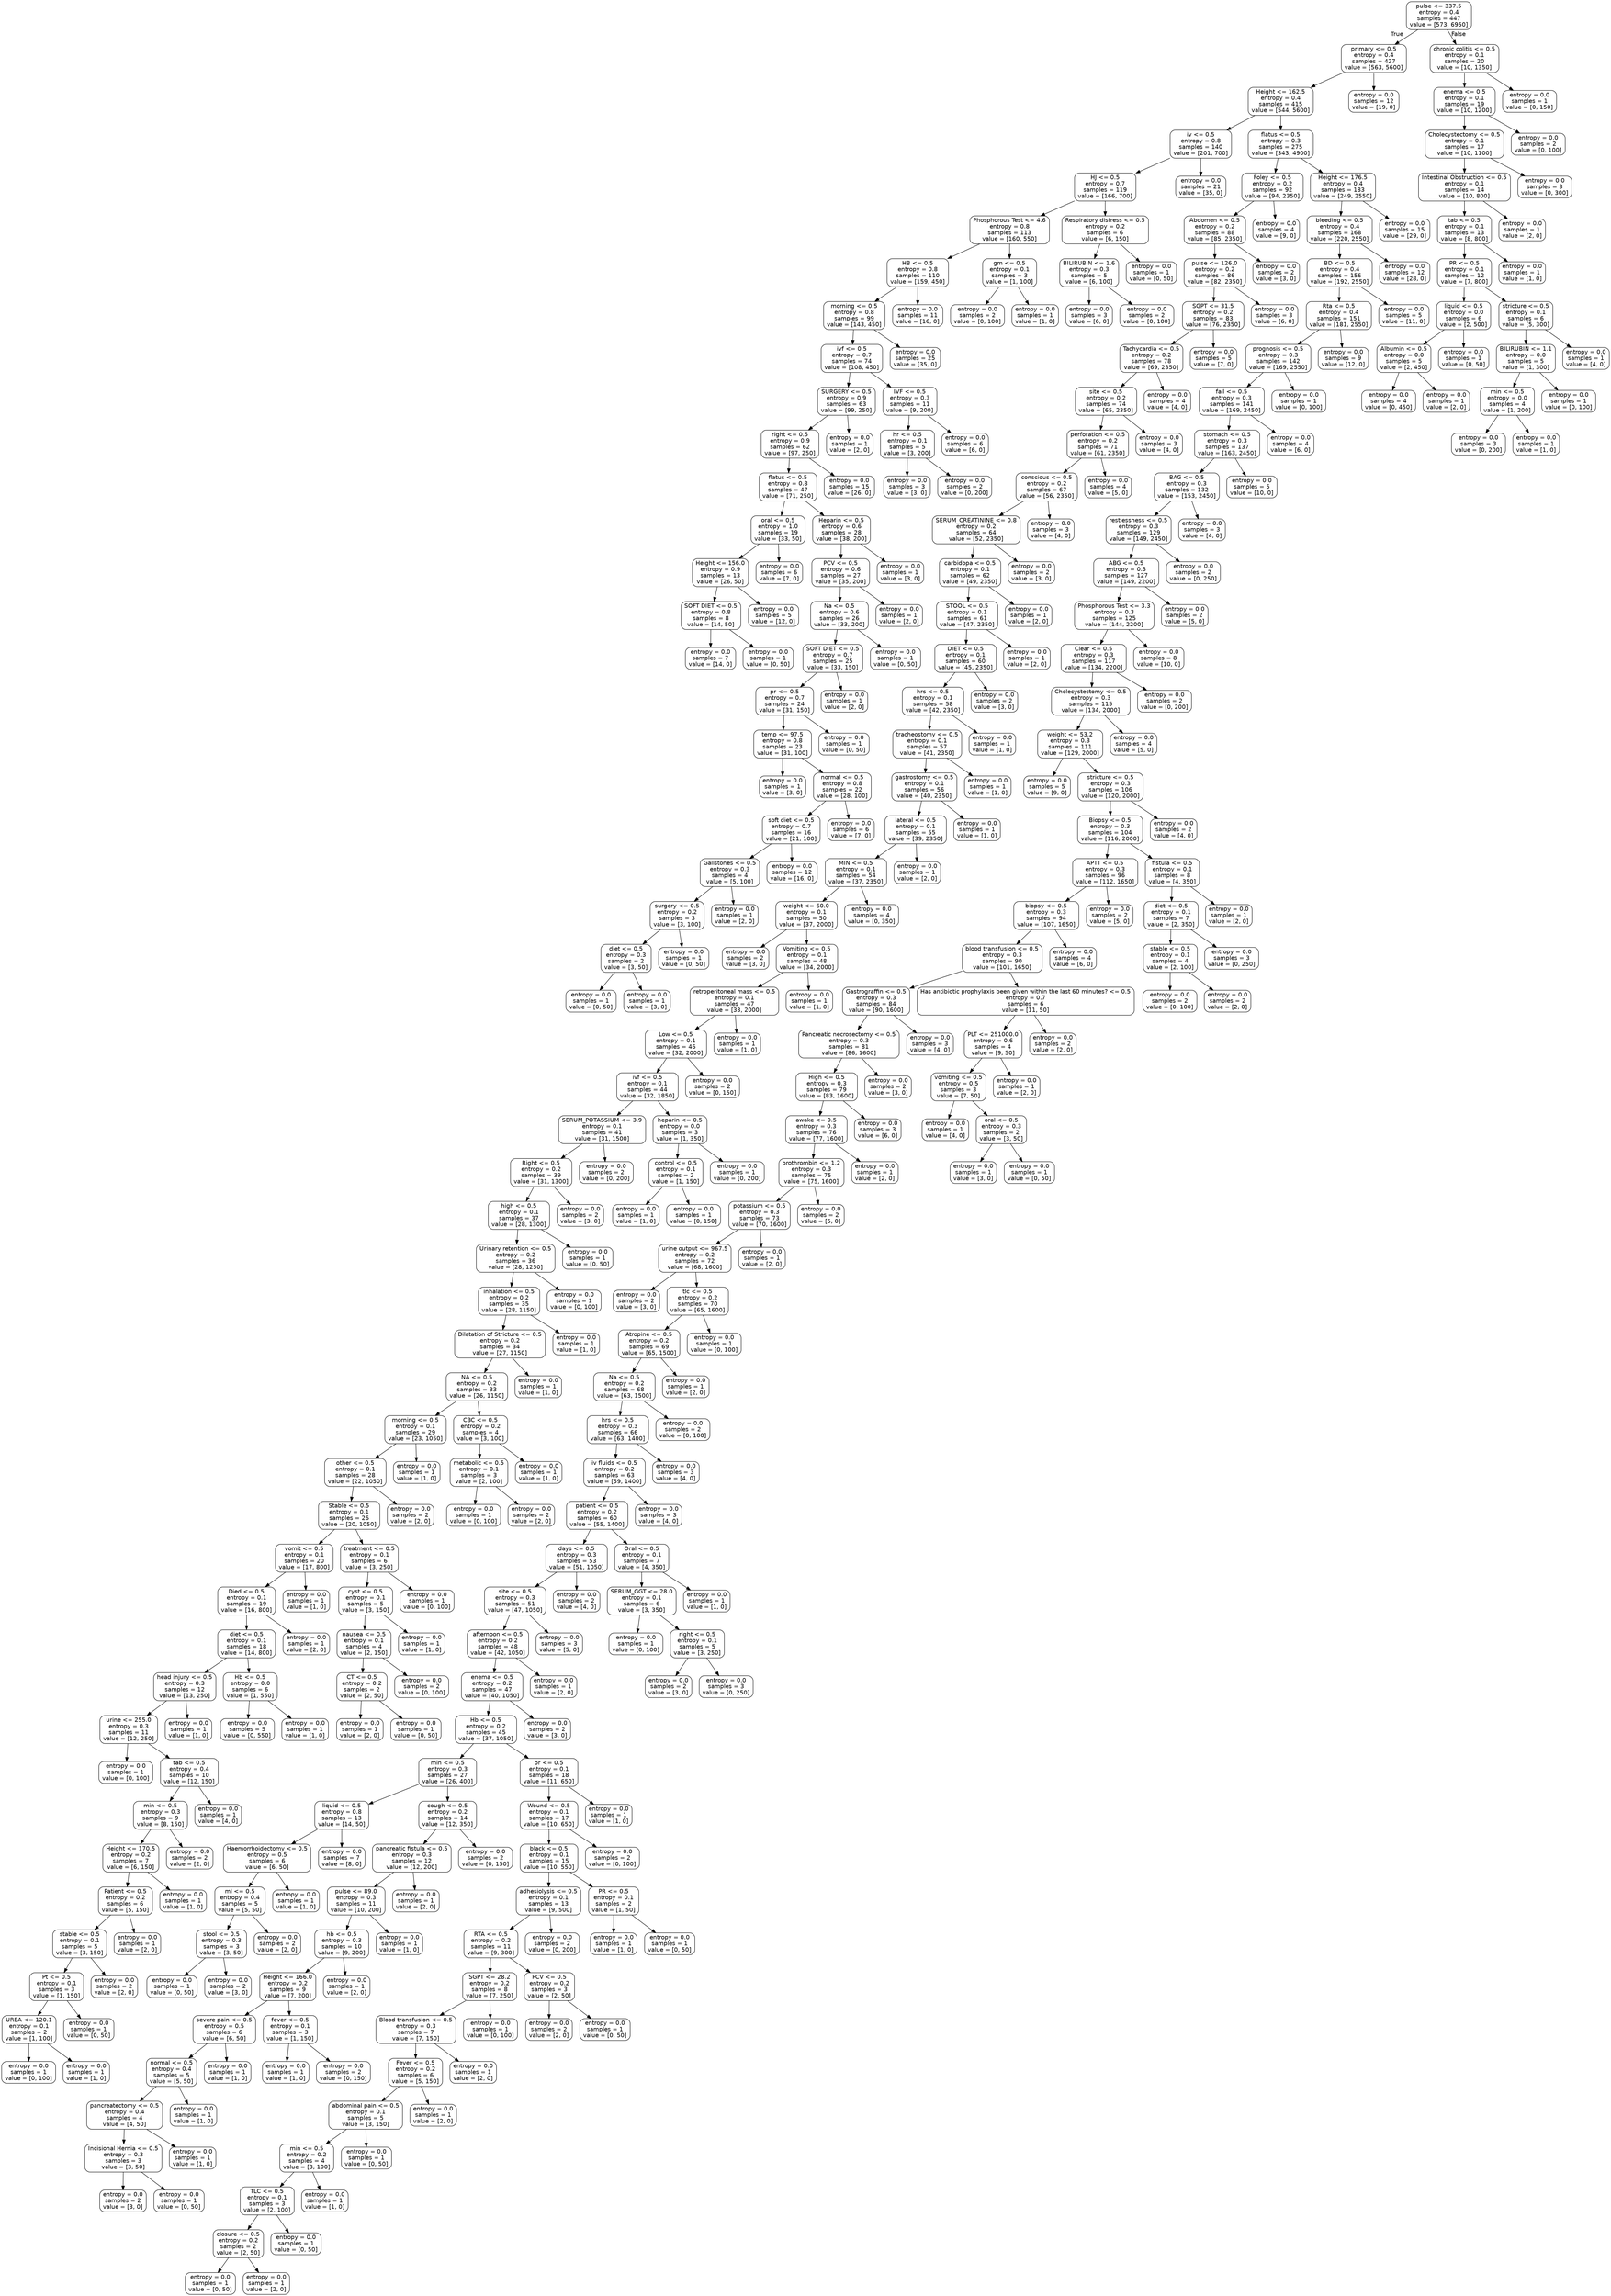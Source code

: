 digraph Tree {
node [shape=box, style="rounded", color="black", fontname=helvetica] ;
edge [fontname=helvetica] ;
0 [label="pulse <= 337.5\nentropy = 0.4\nsamples = 447\nvalue = [573, 6950]"] ;
1 [label="primary <= 0.5\nentropy = 0.4\nsamples = 427\nvalue = [563, 5600]"] ;
0 -> 1 [labeldistance=2.5, labelangle=45, headlabel="True"] ;
2 [label="Height <= 162.5\nentropy = 0.4\nsamples = 415\nvalue = [544, 5600]"] ;
1 -> 2 ;
3 [label="iv <= 0.5\nentropy = 0.8\nsamples = 140\nvalue = [201, 700]"] ;
2 -> 3 ;
4 [label="HJ <= 0.5\nentropy = 0.7\nsamples = 119\nvalue = [166, 700]"] ;
3 -> 4 ;
5 [label="Phosphorous Test <= 4.6\nentropy = 0.8\nsamples = 113\nvalue = [160, 550]"] ;
4 -> 5 ;
6 [label="HB <= 0.5\nentropy = 0.8\nsamples = 110\nvalue = [159, 450]"] ;
5 -> 6 ;
7 [label="morning <= 0.5\nentropy = 0.8\nsamples = 99\nvalue = [143, 450]"] ;
6 -> 7 ;
8 [label="ivf <= 0.5\nentropy = 0.7\nsamples = 74\nvalue = [108, 450]"] ;
7 -> 8 ;
9 [label="SURGERY <= 0.5\nentropy = 0.9\nsamples = 63\nvalue = [99, 250]"] ;
8 -> 9 ;
10 [label="right <= 0.5\nentropy = 0.9\nsamples = 62\nvalue = [97, 250]"] ;
9 -> 10 ;
11 [label="flatus <= 0.5\nentropy = 0.8\nsamples = 47\nvalue = [71, 250]"] ;
10 -> 11 ;
12 [label="oral <= 0.5\nentropy = 1.0\nsamples = 19\nvalue = [33, 50]"] ;
11 -> 12 ;
13 [label="Height <= 156.0\nentropy = 0.9\nsamples = 13\nvalue = [26, 50]"] ;
12 -> 13 ;
14 [label="SOFT DIET <= 0.5\nentropy = 0.8\nsamples = 8\nvalue = [14, 50]"] ;
13 -> 14 ;
15 [label="entropy = 0.0\nsamples = 7\nvalue = [14, 0]"] ;
14 -> 15 ;
16 [label="entropy = 0.0\nsamples = 1\nvalue = [0, 50]"] ;
14 -> 16 ;
17 [label="entropy = 0.0\nsamples = 5\nvalue = [12, 0]"] ;
13 -> 17 ;
18 [label="entropy = 0.0\nsamples = 6\nvalue = [7, 0]"] ;
12 -> 18 ;
19 [label="Heparin <= 0.5\nentropy = 0.6\nsamples = 28\nvalue = [38, 200]"] ;
11 -> 19 ;
20 [label="PCV <= 0.5\nentropy = 0.6\nsamples = 27\nvalue = [35, 200]"] ;
19 -> 20 ;
21 [label="Na <= 0.5\nentropy = 0.6\nsamples = 26\nvalue = [33, 200]"] ;
20 -> 21 ;
22 [label="SOFT DIET <= 0.5\nentropy = 0.7\nsamples = 25\nvalue = [33, 150]"] ;
21 -> 22 ;
23 [label="pr <= 0.5\nentropy = 0.7\nsamples = 24\nvalue = [31, 150]"] ;
22 -> 23 ;
24 [label="temp <= 97.5\nentropy = 0.8\nsamples = 23\nvalue = [31, 100]"] ;
23 -> 24 ;
25 [label="entropy = 0.0\nsamples = 1\nvalue = [3, 0]"] ;
24 -> 25 ;
26 [label="normal <= 0.5\nentropy = 0.8\nsamples = 22\nvalue = [28, 100]"] ;
24 -> 26 ;
27 [label="soft diet <= 0.5\nentropy = 0.7\nsamples = 16\nvalue = [21, 100]"] ;
26 -> 27 ;
28 [label="Gallstones <= 0.5\nentropy = 0.3\nsamples = 4\nvalue = [5, 100]"] ;
27 -> 28 ;
29 [label="surgery <= 0.5\nentropy = 0.2\nsamples = 3\nvalue = [3, 100]"] ;
28 -> 29 ;
30 [label="diet <= 0.5\nentropy = 0.3\nsamples = 2\nvalue = [3, 50]"] ;
29 -> 30 ;
31 [label="entropy = 0.0\nsamples = 1\nvalue = [0, 50]"] ;
30 -> 31 ;
32 [label="entropy = 0.0\nsamples = 1\nvalue = [3, 0]"] ;
30 -> 32 ;
33 [label="entropy = 0.0\nsamples = 1\nvalue = [0, 50]"] ;
29 -> 33 ;
34 [label="entropy = 0.0\nsamples = 1\nvalue = [2, 0]"] ;
28 -> 34 ;
35 [label="entropy = 0.0\nsamples = 12\nvalue = [16, 0]"] ;
27 -> 35 ;
36 [label="entropy = 0.0\nsamples = 6\nvalue = [7, 0]"] ;
26 -> 36 ;
37 [label="entropy = 0.0\nsamples = 1\nvalue = [0, 50]"] ;
23 -> 37 ;
38 [label="entropy = 0.0\nsamples = 1\nvalue = [2, 0]"] ;
22 -> 38 ;
39 [label="entropy = 0.0\nsamples = 1\nvalue = [0, 50]"] ;
21 -> 39 ;
40 [label="entropy = 0.0\nsamples = 1\nvalue = [2, 0]"] ;
20 -> 40 ;
41 [label="entropy = 0.0\nsamples = 1\nvalue = [3, 0]"] ;
19 -> 41 ;
42 [label="entropy = 0.0\nsamples = 15\nvalue = [26, 0]"] ;
10 -> 42 ;
43 [label="entropy = 0.0\nsamples = 1\nvalue = [2, 0]"] ;
9 -> 43 ;
44 [label="IVF <= 0.5\nentropy = 0.3\nsamples = 11\nvalue = [9, 200]"] ;
8 -> 44 ;
45 [label="hr <= 0.5\nentropy = 0.1\nsamples = 5\nvalue = [3, 200]"] ;
44 -> 45 ;
46 [label="entropy = 0.0\nsamples = 3\nvalue = [3, 0]"] ;
45 -> 46 ;
47 [label="entropy = 0.0\nsamples = 2\nvalue = [0, 200]"] ;
45 -> 47 ;
48 [label="entropy = 0.0\nsamples = 6\nvalue = [6, 0]"] ;
44 -> 48 ;
49 [label="entropy = 0.0\nsamples = 25\nvalue = [35, 0]"] ;
7 -> 49 ;
50 [label="entropy = 0.0\nsamples = 11\nvalue = [16, 0]"] ;
6 -> 50 ;
51 [label="gm <= 0.5\nentropy = 0.1\nsamples = 3\nvalue = [1, 100]"] ;
5 -> 51 ;
52 [label="entropy = 0.0\nsamples = 2\nvalue = [0, 100]"] ;
51 -> 52 ;
53 [label="entropy = 0.0\nsamples = 1\nvalue = [1, 0]"] ;
51 -> 53 ;
54 [label="Respiratory distress <= 0.5\nentropy = 0.2\nsamples = 6\nvalue = [6, 150]"] ;
4 -> 54 ;
55 [label="BILIRUBIN <= 1.6\nentropy = 0.3\nsamples = 5\nvalue = [6, 100]"] ;
54 -> 55 ;
56 [label="entropy = 0.0\nsamples = 3\nvalue = [6, 0]"] ;
55 -> 56 ;
57 [label="entropy = 0.0\nsamples = 2\nvalue = [0, 100]"] ;
55 -> 57 ;
58 [label="entropy = 0.0\nsamples = 1\nvalue = [0, 50]"] ;
54 -> 58 ;
59 [label="entropy = 0.0\nsamples = 21\nvalue = [35, 0]"] ;
3 -> 59 ;
60 [label="flatus <= 0.5\nentropy = 0.3\nsamples = 275\nvalue = [343, 4900]"] ;
2 -> 60 ;
61 [label="Foley <= 0.5\nentropy = 0.2\nsamples = 92\nvalue = [94, 2350]"] ;
60 -> 61 ;
62 [label="Abdomen <= 0.5\nentropy = 0.2\nsamples = 88\nvalue = [85, 2350]"] ;
61 -> 62 ;
63 [label="pulse <= 126.0\nentropy = 0.2\nsamples = 86\nvalue = [82, 2350]"] ;
62 -> 63 ;
64 [label="SGPT <= 31.5\nentropy = 0.2\nsamples = 83\nvalue = [76, 2350]"] ;
63 -> 64 ;
65 [label="Tachycardia <= 0.5\nentropy = 0.2\nsamples = 78\nvalue = [69, 2350]"] ;
64 -> 65 ;
66 [label="site <= 0.5\nentropy = 0.2\nsamples = 74\nvalue = [65, 2350]"] ;
65 -> 66 ;
67 [label="perforation <= 0.5\nentropy = 0.2\nsamples = 71\nvalue = [61, 2350]"] ;
66 -> 67 ;
68 [label="conscious <= 0.5\nentropy = 0.2\nsamples = 67\nvalue = [56, 2350]"] ;
67 -> 68 ;
69 [label="SERUM_CREATININE <= 0.8\nentropy = 0.2\nsamples = 64\nvalue = [52, 2350]"] ;
68 -> 69 ;
70 [label="carbidopa <= 0.5\nentropy = 0.1\nsamples = 62\nvalue = [49, 2350]"] ;
69 -> 70 ;
71 [label="STOOL <= 0.5\nentropy = 0.1\nsamples = 61\nvalue = [47, 2350]"] ;
70 -> 71 ;
72 [label="DIET <= 0.5\nentropy = 0.1\nsamples = 60\nvalue = [45, 2350]"] ;
71 -> 72 ;
73 [label="hrs <= 0.5\nentropy = 0.1\nsamples = 58\nvalue = [42, 2350]"] ;
72 -> 73 ;
74 [label="tracheostomy <= 0.5\nentropy = 0.1\nsamples = 57\nvalue = [41, 2350]"] ;
73 -> 74 ;
75 [label="gastrostomy <= 0.5\nentropy = 0.1\nsamples = 56\nvalue = [40, 2350]"] ;
74 -> 75 ;
76 [label="lateral <= 0.5\nentropy = 0.1\nsamples = 55\nvalue = [39, 2350]"] ;
75 -> 76 ;
77 [label="MIN <= 0.5\nentropy = 0.1\nsamples = 54\nvalue = [37, 2350]"] ;
76 -> 77 ;
78 [label="weight <= 60.0\nentropy = 0.1\nsamples = 50\nvalue = [37, 2000]"] ;
77 -> 78 ;
79 [label="entropy = 0.0\nsamples = 2\nvalue = [3, 0]"] ;
78 -> 79 ;
80 [label="Vomiting <= 0.5\nentropy = 0.1\nsamples = 48\nvalue = [34, 2000]"] ;
78 -> 80 ;
81 [label="retroperitoneal mass <= 0.5\nentropy = 0.1\nsamples = 47\nvalue = [33, 2000]"] ;
80 -> 81 ;
82 [label="Low <= 0.5\nentropy = 0.1\nsamples = 46\nvalue = [32, 2000]"] ;
81 -> 82 ;
83 [label="ivf <= 0.5\nentropy = 0.1\nsamples = 44\nvalue = [32, 1850]"] ;
82 -> 83 ;
84 [label="SERUM_POTASSIUM <= 3.9\nentropy = 0.1\nsamples = 41\nvalue = [31, 1500]"] ;
83 -> 84 ;
85 [label="Right <= 0.5\nentropy = 0.2\nsamples = 39\nvalue = [31, 1300]"] ;
84 -> 85 ;
86 [label="high <= 0.5\nentropy = 0.1\nsamples = 37\nvalue = [28, 1300]"] ;
85 -> 86 ;
87 [label="Urinary retention <= 0.5\nentropy = 0.2\nsamples = 36\nvalue = [28, 1250]"] ;
86 -> 87 ;
88 [label="inhalation <= 0.5\nentropy = 0.2\nsamples = 35\nvalue = [28, 1150]"] ;
87 -> 88 ;
89 [label="Dilatation of Stricture <= 0.5\nentropy = 0.2\nsamples = 34\nvalue = [27, 1150]"] ;
88 -> 89 ;
90 [label="NA <= 0.5\nentropy = 0.2\nsamples = 33\nvalue = [26, 1150]"] ;
89 -> 90 ;
91 [label="morning <= 0.5\nentropy = 0.1\nsamples = 29\nvalue = [23, 1050]"] ;
90 -> 91 ;
92 [label="other <= 0.5\nentropy = 0.1\nsamples = 28\nvalue = [22, 1050]"] ;
91 -> 92 ;
93 [label="Stable <= 0.5\nentropy = 0.1\nsamples = 26\nvalue = [20, 1050]"] ;
92 -> 93 ;
94 [label="vomit <= 0.5\nentropy = 0.1\nsamples = 20\nvalue = [17, 800]"] ;
93 -> 94 ;
95 [label="Died <= 0.5\nentropy = 0.1\nsamples = 19\nvalue = [16, 800]"] ;
94 -> 95 ;
96 [label="diet <= 0.5\nentropy = 0.1\nsamples = 18\nvalue = [14, 800]"] ;
95 -> 96 ;
97 [label="head injury <= 0.5\nentropy = 0.3\nsamples = 12\nvalue = [13, 250]"] ;
96 -> 97 ;
98 [label="urine <= 255.0\nentropy = 0.3\nsamples = 11\nvalue = [12, 250]"] ;
97 -> 98 ;
99 [label="entropy = 0.0\nsamples = 1\nvalue = [0, 100]"] ;
98 -> 99 ;
100 [label="tab <= 0.5\nentropy = 0.4\nsamples = 10\nvalue = [12, 150]"] ;
98 -> 100 ;
101 [label="min <= 0.5\nentropy = 0.3\nsamples = 9\nvalue = [8, 150]"] ;
100 -> 101 ;
102 [label="Height <= 170.5\nentropy = 0.2\nsamples = 7\nvalue = [6, 150]"] ;
101 -> 102 ;
103 [label="Patient <= 0.5\nentropy = 0.2\nsamples = 6\nvalue = [5, 150]"] ;
102 -> 103 ;
104 [label="stable <= 0.5\nentropy = 0.1\nsamples = 5\nvalue = [3, 150]"] ;
103 -> 104 ;
105 [label="Pt <= 0.5\nentropy = 0.1\nsamples = 3\nvalue = [1, 150]"] ;
104 -> 105 ;
106 [label="UREA <= 120.1\nentropy = 0.1\nsamples = 2\nvalue = [1, 100]"] ;
105 -> 106 ;
107 [label="entropy = 0.0\nsamples = 1\nvalue = [0, 100]"] ;
106 -> 107 ;
108 [label="entropy = 0.0\nsamples = 1\nvalue = [1, 0]"] ;
106 -> 108 ;
109 [label="entropy = 0.0\nsamples = 1\nvalue = [0, 50]"] ;
105 -> 109 ;
110 [label="entropy = 0.0\nsamples = 2\nvalue = [2, 0]"] ;
104 -> 110 ;
111 [label="entropy = 0.0\nsamples = 1\nvalue = [2, 0]"] ;
103 -> 111 ;
112 [label="entropy = 0.0\nsamples = 1\nvalue = [1, 0]"] ;
102 -> 112 ;
113 [label="entropy = 0.0\nsamples = 2\nvalue = [2, 0]"] ;
101 -> 113 ;
114 [label="entropy = 0.0\nsamples = 1\nvalue = [4, 0]"] ;
100 -> 114 ;
115 [label="entropy = 0.0\nsamples = 1\nvalue = [1, 0]"] ;
97 -> 115 ;
116 [label="Hb <= 0.5\nentropy = 0.0\nsamples = 6\nvalue = [1, 550]"] ;
96 -> 116 ;
117 [label="entropy = 0.0\nsamples = 5\nvalue = [0, 550]"] ;
116 -> 117 ;
118 [label="entropy = 0.0\nsamples = 1\nvalue = [1, 0]"] ;
116 -> 118 ;
119 [label="entropy = 0.0\nsamples = 1\nvalue = [2, 0]"] ;
95 -> 119 ;
120 [label="entropy = 0.0\nsamples = 1\nvalue = [1, 0]"] ;
94 -> 120 ;
121 [label="treatment <= 0.5\nentropy = 0.1\nsamples = 6\nvalue = [3, 250]"] ;
93 -> 121 ;
122 [label="cyst <= 0.5\nentropy = 0.1\nsamples = 5\nvalue = [3, 150]"] ;
121 -> 122 ;
123 [label="nausea <= 0.5\nentropy = 0.1\nsamples = 4\nvalue = [2, 150]"] ;
122 -> 123 ;
124 [label="CT <= 0.5\nentropy = 0.2\nsamples = 2\nvalue = [2, 50]"] ;
123 -> 124 ;
125 [label="entropy = 0.0\nsamples = 1\nvalue = [2, 0]"] ;
124 -> 125 ;
126 [label="entropy = 0.0\nsamples = 1\nvalue = [0, 50]"] ;
124 -> 126 ;
127 [label="entropy = 0.0\nsamples = 2\nvalue = [0, 100]"] ;
123 -> 127 ;
128 [label="entropy = 0.0\nsamples = 1\nvalue = [1, 0]"] ;
122 -> 128 ;
129 [label="entropy = 0.0\nsamples = 1\nvalue = [0, 100]"] ;
121 -> 129 ;
130 [label="entropy = 0.0\nsamples = 2\nvalue = [2, 0]"] ;
92 -> 130 ;
131 [label="entropy = 0.0\nsamples = 1\nvalue = [1, 0]"] ;
91 -> 131 ;
132 [label="CBC <= 0.5\nentropy = 0.2\nsamples = 4\nvalue = [3, 100]"] ;
90 -> 132 ;
133 [label="metabolic <= 0.5\nentropy = 0.1\nsamples = 3\nvalue = [2, 100]"] ;
132 -> 133 ;
134 [label="entropy = 0.0\nsamples = 1\nvalue = [0, 100]"] ;
133 -> 134 ;
135 [label="entropy = 0.0\nsamples = 2\nvalue = [2, 0]"] ;
133 -> 135 ;
136 [label="entropy = 0.0\nsamples = 1\nvalue = [1, 0]"] ;
132 -> 136 ;
137 [label="entropy = 0.0\nsamples = 1\nvalue = [1, 0]"] ;
89 -> 137 ;
138 [label="entropy = 0.0\nsamples = 1\nvalue = [1, 0]"] ;
88 -> 138 ;
139 [label="entropy = 0.0\nsamples = 1\nvalue = [0, 100]"] ;
87 -> 139 ;
140 [label="entropy = 0.0\nsamples = 1\nvalue = [0, 50]"] ;
86 -> 140 ;
141 [label="entropy = 0.0\nsamples = 2\nvalue = [3, 0]"] ;
85 -> 141 ;
142 [label="entropy = 0.0\nsamples = 2\nvalue = [0, 200]"] ;
84 -> 142 ;
143 [label="heparin <= 0.5\nentropy = 0.0\nsamples = 3\nvalue = [1, 350]"] ;
83 -> 143 ;
144 [label="control <= 0.5\nentropy = 0.1\nsamples = 2\nvalue = [1, 150]"] ;
143 -> 144 ;
145 [label="entropy = 0.0\nsamples = 1\nvalue = [1, 0]"] ;
144 -> 145 ;
146 [label="entropy = 0.0\nsamples = 1\nvalue = [0, 150]"] ;
144 -> 146 ;
147 [label="entropy = 0.0\nsamples = 1\nvalue = [0, 200]"] ;
143 -> 147 ;
148 [label="entropy = 0.0\nsamples = 2\nvalue = [0, 150]"] ;
82 -> 148 ;
149 [label="entropy = 0.0\nsamples = 1\nvalue = [1, 0]"] ;
81 -> 149 ;
150 [label="entropy = 0.0\nsamples = 1\nvalue = [1, 0]"] ;
80 -> 150 ;
151 [label="entropy = 0.0\nsamples = 4\nvalue = [0, 350]"] ;
77 -> 151 ;
152 [label="entropy = 0.0\nsamples = 1\nvalue = [2, 0]"] ;
76 -> 152 ;
153 [label="entropy = 0.0\nsamples = 1\nvalue = [1, 0]"] ;
75 -> 153 ;
154 [label="entropy = 0.0\nsamples = 1\nvalue = [1, 0]"] ;
74 -> 154 ;
155 [label="entropy = 0.0\nsamples = 1\nvalue = [1, 0]"] ;
73 -> 155 ;
156 [label="entropy = 0.0\nsamples = 2\nvalue = [3, 0]"] ;
72 -> 156 ;
157 [label="entropy = 0.0\nsamples = 1\nvalue = [2, 0]"] ;
71 -> 157 ;
158 [label="entropy = 0.0\nsamples = 1\nvalue = [2, 0]"] ;
70 -> 158 ;
159 [label="entropy = 0.0\nsamples = 2\nvalue = [3, 0]"] ;
69 -> 159 ;
160 [label="entropy = 0.0\nsamples = 3\nvalue = [4, 0]"] ;
68 -> 160 ;
161 [label="entropy = 0.0\nsamples = 4\nvalue = [5, 0]"] ;
67 -> 161 ;
162 [label="entropy = 0.0\nsamples = 3\nvalue = [4, 0]"] ;
66 -> 162 ;
163 [label="entropy = 0.0\nsamples = 4\nvalue = [4, 0]"] ;
65 -> 163 ;
164 [label="entropy = 0.0\nsamples = 5\nvalue = [7, 0]"] ;
64 -> 164 ;
165 [label="entropy = 0.0\nsamples = 3\nvalue = [6, 0]"] ;
63 -> 165 ;
166 [label="entropy = 0.0\nsamples = 2\nvalue = [3, 0]"] ;
62 -> 166 ;
167 [label="entropy = 0.0\nsamples = 4\nvalue = [9, 0]"] ;
61 -> 167 ;
168 [label="Height <= 176.5\nentropy = 0.4\nsamples = 183\nvalue = [249, 2550]"] ;
60 -> 168 ;
169 [label="bleeding <= 0.5\nentropy = 0.4\nsamples = 168\nvalue = [220, 2550]"] ;
168 -> 169 ;
170 [label="BD <= 0.5\nentropy = 0.4\nsamples = 156\nvalue = [192, 2550]"] ;
169 -> 170 ;
171 [label="Rta <= 0.5\nentropy = 0.4\nsamples = 151\nvalue = [181, 2550]"] ;
170 -> 171 ;
172 [label="prognosis <= 0.5\nentropy = 0.3\nsamples = 142\nvalue = [169, 2550]"] ;
171 -> 172 ;
173 [label="fall <= 0.5\nentropy = 0.3\nsamples = 141\nvalue = [169, 2450]"] ;
172 -> 173 ;
174 [label="stomach <= 0.5\nentropy = 0.3\nsamples = 137\nvalue = [163, 2450]"] ;
173 -> 174 ;
175 [label="BAG <= 0.5\nentropy = 0.3\nsamples = 132\nvalue = [153, 2450]"] ;
174 -> 175 ;
176 [label="restlessness <= 0.5\nentropy = 0.3\nsamples = 129\nvalue = [149, 2450]"] ;
175 -> 176 ;
177 [label="ABG <= 0.5\nentropy = 0.3\nsamples = 127\nvalue = [149, 2200]"] ;
176 -> 177 ;
178 [label="Phosphorous Test <= 3.3\nentropy = 0.3\nsamples = 125\nvalue = [144, 2200]"] ;
177 -> 178 ;
179 [label="Clear <= 0.5\nentropy = 0.3\nsamples = 117\nvalue = [134, 2200]"] ;
178 -> 179 ;
180 [label="Cholecystectomy <= 0.5\nentropy = 0.3\nsamples = 115\nvalue = [134, 2000]"] ;
179 -> 180 ;
181 [label="weight <= 53.2\nentropy = 0.3\nsamples = 111\nvalue = [129, 2000]"] ;
180 -> 181 ;
182 [label="entropy = 0.0\nsamples = 5\nvalue = [9, 0]"] ;
181 -> 182 ;
183 [label="stricture <= 0.5\nentropy = 0.3\nsamples = 106\nvalue = [120, 2000]"] ;
181 -> 183 ;
184 [label="Biopsy <= 0.5\nentropy = 0.3\nsamples = 104\nvalue = [116, 2000]"] ;
183 -> 184 ;
185 [label="APTT <= 0.5\nentropy = 0.3\nsamples = 96\nvalue = [112, 1650]"] ;
184 -> 185 ;
186 [label="biopsy <= 0.5\nentropy = 0.3\nsamples = 94\nvalue = [107, 1650]"] ;
185 -> 186 ;
187 [label="blood transfusion <= 0.5\nentropy = 0.3\nsamples = 90\nvalue = [101, 1650]"] ;
186 -> 187 ;
188 [label="Gastrograffin <= 0.5\nentropy = 0.3\nsamples = 84\nvalue = [90, 1600]"] ;
187 -> 188 ;
189 [label="Pancreatic necrosectomy <= 0.5\nentropy = 0.3\nsamples = 81\nvalue = [86, 1600]"] ;
188 -> 189 ;
190 [label="High <= 0.5\nentropy = 0.3\nsamples = 79\nvalue = [83, 1600]"] ;
189 -> 190 ;
191 [label="awake <= 0.5\nentropy = 0.3\nsamples = 76\nvalue = [77, 1600]"] ;
190 -> 191 ;
192 [label="prothrombin <= 1.2\nentropy = 0.3\nsamples = 75\nvalue = [75, 1600]"] ;
191 -> 192 ;
193 [label="potassium <= 0.5\nentropy = 0.3\nsamples = 73\nvalue = [70, 1600]"] ;
192 -> 193 ;
194 [label="urine output <= 967.5\nentropy = 0.2\nsamples = 72\nvalue = [68, 1600]"] ;
193 -> 194 ;
195 [label="entropy = 0.0\nsamples = 2\nvalue = [3, 0]"] ;
194 -> 195 ;
196 [label="tlc <= 0.5\nentropy = 0.2\nsamples = 70\nvalue = [65, 1600]"] ;
194 -> 196 ;
197 [label="Atropine <= 0.5\nentropy = 0.2\nsamples = 69\nvalue = [65, 1500]"] ;
196 -> 197 ;
198 [label="Na <= 0.5\nentropy = 0.2\nsamples = 68\nvalue = [63, 1500]"] ;
197 -> 198 ;
199 [label="hrs <= 0.5\nentropy = 0.3\nsamples = 66\nvalue = [63, 1400]"] ;
198 -> 199 ;
200 [label="iv fluids <= 0.5\nentropy = 0.2\nsamples = 63\nvalue = [59, 1400]"] ;
199 -> 200 ;
201 [label="patient <= 0.5\nentropy = 0.2\nsamples = 60\nvalue = [55, 1400]"] ;
200 -> 201 ;
202 [label="days <= 0.5\nentropy = 0.3\nsamples = 53\nvalue = [51, 1050]"] ;
201 -> 202 ;
203 [label="site <= 0.5\nentropy = 0.3\nsamples = 51\nvalue = [47, 1050]"] ;
202 -> 203 ;
204 [label="afternoon <= 0.5\nentropy = 0.2\nsamples = 48\nvalue = [42, 1050]"] ;
203 -> 204 ;
205 [label="enema <= 0.5\nentropy = 0.2\nsamples = 47\nvalue = [40, 1050]"] ;
204 -> 205 ;
206 [label="Hb <= 0.5\nentropy = 0.2\nsamples = 45\nvalue = [37, 1050]"] ;
205 -> 206 ;
207 [label="min <= 0.5\nentropy = 0.3\nsamples = 27\nvalue = [26, 400]"] ;
206 -> 207 ;
208 [label="liquid <= 0.5\nentropy = 0.8\nsamples = 13\nvalue = [14, 50]"] ;
207 -> 208 ;
209 [label="Haemorrhoidectomy <= 0.5\nentropy = 0.5\nsamples = 6\nvalue = [6, 50]"] ;
208 -> 209 ;
210 [label="ml <= 0.5\nentropy = 0.4\nsamples = 5\nvalue = [5, 50]"] ;
209 -> 210 ;
211 [label="stool <= 0.5\nentropy = 0.3\nsamples = 3\nvalue = [3, 50]"] ;
210 -> 211 ;
212 [label="entropy = 0.0\nsamples = 1\nvalue = [0, 50]"] ;
211 -> 212 ;
213 [label="entropy = 0.0\nsamples = 2\nvalue = [3, 0]"] ;
211 -> 213 ;
214 [label="entropy = 0.0\nsamples = 2\nvalue = [2, 0]"] ;
210 -> 214 ;
215 [label="entropy = 0.0\nsamples = 1\nvalue = [1, 0]"] ;
209 -> 215 ;
216 [label="entropy = 0.0\nsamples = 7\nvalue = [8, 0]"] ;
208 -> 216 ;
217 [label="cough <= 0.5\nentropy = 0.2\nsamples = 14\nvalue = [12, 350]"] ;
207 -> 217 ;
218 [label="pancreatic fistula <= 0.5\nentropy = 0.3\nsamples = 12\nvalue = [12, 200]"] ;
217 -> 218 ;
219 [label="pulse <= 89.0\nentropy = 0.3\nsamples = 11\nvalue = [10, 200]"] ;
218 -> 219 ;
220 [label="hb <= 0.5\nentropy = 0.3\nsamples = 10\nvalue = [9, 200]"] ;
219 -> 220 ;
221 [label="Height <= 166.0\nentropy = 0.2\nsamples = 9\nvalue = [7, 200]"] ;
220 -> 221 ;
222 [label="severe pain <= 0.5\nentropy = 0.5\nsamples = 6\nvalue = [6, 50]"] ;
221 -> 222 ;
223 [label="normal <= 0.5\nentropy = 0.4\nsamples = 5\nvalue = [5, 50]"] ;
222 -> 223 ;
224 [label="pancreatectomy <= 0.5\nentropy = 0.4\nsamples = 4\nvalue = [4, 50]"] ;
223 -> 224 ;
225 [label="Incisional Hernia <= 0.5\nentropy = 0.3\nsamples = 3\nvalue = [3, 50]"] ;
224 -> 225 ;
226 [label="entropy = 0.0\nsamples = 2\nvalue = [3, 0]"] ;
225 -> 226 ;
227 [label="entropy = 0.0\nsamples = 1\nvalue = [0, 50]"] ;
225 -> 227 ;
228 [label="entropy = 0.0\nsamples = 1\nvalue = [1, 0]"] ;
224 -> 228 ;
229 [label="entropy = 0.0\nsamples = 1\nvalue = [1, 0]"] ;
223 -> 229 ;
230 [label="entropy = 0.0\nsamples = 1\nvalue = [1, 0]"] ;
222 -> 230 ;
231 [label="fever <= 0.5\nentropy = 0.1\nsamples = 3\nvalue = [1, 150]"] ;
221 -> 231 ;
232 [label="entropy = 0.0\nsamples = 1\nvalue = [1, 0]"] ;
231 -> 232 ;
233 [label="entropy = 0.0\nsamples = 2\nvalue = [0, 150]"] ;
231 -> 233 ;
234 [label="entropy = 0.0\nsamples = 1\nvalue = [2, 0]"] ;
220 -> 234 ;
235 [label="entropy = 0.0\nsamples = 1\nvalue = [1, 0]"] ;
219 -> 235 ;
236 [label="entropy = 0.0\nsamples = 1\nvalue = [2, 0]"] ;
218 -> 236 ;
237 [label="entropy = 0.0\nsamples = 2\nvalue = [0, 150]"] ;
217 -> 237 ;
238 [label="pr <= 0.5\nentropy = 0.1\nsamples = 18\nvalue = [11, 650]"] ;
206 -> 238 ;
239 [label="Wound <= 0.5\nentropy = 0.1\nsamples = 17\nvalue = [10, 650]"] ;
238 -> 239 ;
240 [label="black <= 0.5\nentropy = 0.1\nsamples = 15\nvalue = [10, 550]"] ;
239 -> 240 ;
241 [label="adhesiolysis <= 0.5\nentropy = 0.1\nsamples = 13\nvalue = [9, 500]"] ;
240 -> 241 ;
242 [label="RTA <= 0.5\nentropy = 0.2\nsamples = 11\nvalue = [9, 300]"] ;
241 -> 242 ;
243 [label="SGPT <= 28.2\nentropy = 0.2\nsamples = 8\nvalue = [7, 250]"] ;
242 -> 243 ;
244 [label="Blood transfusion <= 0.5\nentropy = 0.3\nsamples = 7\nvalue = [7, 150]"] ;
243 -> 244 ;
245 [label="Fever <= 0.5\nentropy = 0.2\nsamples = 6\nvalue = [5, 150]"] ;
244 -> 245 ;
246 [label="abdominal pain <= 0.5\nentropy = 0.1\nsamples = 5\nvalue = [3, 150]"] ;
245 -> 246 ;
247 [label="min <= 0.5\nentropy = 0.2\nsamples = 4\nvalue = [3, 100]"] ;
246 -> 247 ;
248 [label="TLC <= 0.5\nentropy = 0.1\nsamples = 3\nvalue = [2, 100]"] ;
247 -> 248 ;
249 [label="closure <= 0.5\nentropy = 0.2\nsamples = 2\nvalue = [2, 50]"] ;
248 -> 249 ;
250 [label="entropy = 0.0\nsamples = 1\nvalue = [0, 50]"] ;
249 -> 250 ;
251 [label="entropy = 0.0\nsamples = 1\nvalue = [2, 0]"] ;
249 -> 251 ;
252 [label="entropy = 0.0\nsamples = 1\nvalue = [0, 50]"] ;
248 -> 252 ;
253 [label="entropy = 0.0\nsamples = 1\nvalue = [1, 0]"] ;
247 -> 253 ;
254 [label="entropy = 0.0\nsamples = 1\nvalue = [0, 50]"] ;
246 -> 254 ;
255 [label="entropy = 0.0\nsamples = 1\nvalue = [2, 0]"] ;
245 -> 255 ;
256 [label="entropy = 0.0\nsamples = 1\nvalue = [2, 0]"] ;
244 -> 256 ;
257 [label="entropy = 0.0\nsamples = 1\nvalue = [0, 100]"] ;
243 -> 257 ;
258 [label="PCV <= 0.5\nentropy = 0.2\nsamples = 3\nvalue = [2, 50]"] ;
242 -> 258 ;
259 [label="entropy = 0.0\nsamples = 2\nvalue = [2, 0]"] ;
258 -> 259 ;
260 [label="entropy = 0.0\nsamples = 1\nvalue = [0, 50]"] ;
258 -> 260 ;
261 [label="entropy = 0.0\nsamples = 2\nvalue = [0, 200]"] ;
241 -> 261 ;
262 [label="PR <= 0.5\nentropy = 0.1\nsamples = 2\nvalue = [1, 50]"] ;
240 -> 262 ;
263 [label="entropy = 0.0\nsamples = 1\nvalue = [1, 0]"] ;
262 -> 263 ;
264 [label="entropy = 0.0\nsamples = 1\nvalue = [0, 50]"] ;
262 -> 264 ;
265 [label="entropy = 0.0\nsamples = 2\nvalue = [0, 100]"] ;
239 -> 265 ;
266 [label="entropy = 0.0\nsamples = 1\nvalue = [1, 0]"] ;
238 -> 266 ;
267 [label="entropy = 0.0\nsamples = 2\nvalue = [3, 0]"] ;
205 -> 267 ;
268 [label="entropy = 0.0\nsamples = 1\nvalue = [2, 0]"] ;
204 -> 268 ;
269 [label="entropy = 0.0\nsamples = 3\nvalue = [5, 0]"] ;
203 -> 269 ;
270 [label="entropy = 0.0\nsamples = 2\nvalue = [4, 0]"] ;
202 -> 270 ;
271 [label="Oral <= 0.5\nentropy = 0.1\nsamples = 7\nvalue = [4, 350]"] ;
201 -> 271 ;
272 [label="SERUM_GGT <= 28.0\nentropy = 0.1\nsamples = 6\nvalue = [3, 350]"] ;
271 -> 272 ;
273 [label="entropy = 0.0\nsamples = 1\nvalue = [0, 100]"] ;
272 -> 273 ;
274 [label="right <= 0.5\nentropy = 0.1\nsamples = 5\nvalue = [3, 250]"] ;
272 -> 274 ;
275 [label="entropy = 0.0\nsamples = 2\nvalue = [3, 0]"] ;
274 -> 275 ;
276 [label="entropy = 0.0\nsamples = 3\nvalue = [0, 250]"] ;
274 -> 276 ;
277 [label="entropy = 0.0\nsamples = 1\nvalue = [1, 0]"] ;
271 -> 277 ;
278 [label="entropy = 0.0\nsamples = 3\nvalue = [4, 0]"] ;
200 -> 278 ;
279 [label="entropy = 0.0\nsamples = 3\nvalue = [4, 0]"] ;
199 -> 279 ;
280 [label="entropy = 0.0\nsamples = 2\nvalue = [0, 100]"] ;
198 -> 280 ;
281 [label="entropy = 0.0\nsamples = 1\nvalue = [2, 0]"] ;
197 -> 281 ;
282 [label="entropy = 0.0\nsamples = 1\nvalue = [0, 100]"] ;
196 -> 282 ;
283 [label="entropy = 0.0\nsamples = 1\nvalue = [2, 0]"] ;
193 -> 283 ;
284 [label="entropy = 0.0\nsamples = 2\nvalue = [5, 0]"] ;
192 -> 284 ;
285 [label="entropy = 0.0\nsamples = 1\nvalue = [2, 0]"] ;
191 -> 285 ;
286 [label="entropy = 0.0\nsamples = 3\nvalue = [6, 0]"] ;
190 -> 286 ;
287 [label="entropy = 0.0\nsamples = 2\nvalue = [3, 0]"] ;
189 -> 287 ;
288 [label="entropy = 0.0\nsamples = 3\nvalue = [4, 0]"] ;
188 -> 288 ;
289 [label="Has antibiotic prophylaxis been given within the last 60 minutes? <= 0.5\nentropy = 0.7\nsamples = 6\nvalue = [11, 50]"] ;
187 -> 289 ;
290 [label="PLT <= 251000.0\nentropy = 0.6\nsamples = 4\nvalue = [9, 50]"] ;
289 -> 290 ;
291 [label="vomiting <= 0.5\nentropy = 0.5\nsamples = 3\nvalue = [7, 50]"] ;
290 -> 291 ;
292 [label="entropy = 0.0\nsamples = 1\nvalue = [4, 0]"] ;
291 -> 292 ;
293 [label="oral <= 0.5\nentropy = 0.3\nsamples = 2\nvalue = [3, 50]"] ;
291 -> 293 ;
294 [label="entropy = 0.0\nsamples = 1\nvalue = [3, 0]"] ;
293 -> 294 ;
295 [label="entropy = 0.0\nsamples = 1\nvalue = [0, 50]"] ;
293 -> 295 ;
296 [label="entropy = 0.0\nsamples = 1\nvalue = [2, 0]"] ;
290 -> 296 ;
297 [label="entropy = 0.0\nsamples = 2\nvalue = [2, 0]"] ;
289 -> 297 ;
298 [label="entropy = 0.0\nsamples = 4\nvalue = [6, 0]"] ;
186 -> 298 ;
299 [label="entropy = 0.0\nsamples = 2\nvalue = [5, 0]"] ;
185 -> 299 ;
300 [label="fistula <= 0.5\nentropy = 0.1\nsamples = 8\nvalue = [4, 350]"] ;
184 -> 300 ;
301 [label="diet <= 0.5\nentropy = 0.1\nsamples = 7\nvalue = [2, 350]"] ;
300 -> 301 ;
302 [label="stable <= 0.5\nentropy = 0.1\nsamples = 4\nvalue = [2, 100]"] ;
301 -> 302 ;
303 [label="entropy = 0.0\nsamples = 2\nvalue = [0, 100]"] ;
302 -> 303 ;
304 [label="entropy = 0.0\nsamples = 2\nvalue = [2, 0]"] ;
302 -> 304 ;
305 [label="entropy = 0.0\nsamples = 3\nvalue = [0, 250]"] ;
301 -> 305 ;
306 [label="entropy = 0.0\nsamples = 1\nvalue = [2, 0]"] ;
300 -> 306 ;
307 [label="entropy = 0.0\nsamples = 2\nvalue = [4, 0]"] ;
183 -> 307 ;
308 [label="entropy = 0.0\nsamples = 4\nvalue = [5, 0]"] ;
180 -> 308 ;
309 [label="entropy = 0.0\nsamples = 2\nvalue = [0, 200]"] ;
179 -> 309 ;
310 [label="entropy = 0.0\nsamples = 8\nvalue = [10, 0]"] ;
178 -> 310 ;
311 [label="entropy = 0.0\nsamples = 2\nvalue = [5, 0]"] ;
177 -> 311 ;
312 [label="entropy = 0.0\nsamples = 2\nvalue = [0, 250]"] ;
176 -> 312 ;
313 [label="entropy = 0.0\nsamples = 3\nvalue = [4, 0]"] ;
175 -> 313 ;
314 [label="entropy = 0.0\nsamples = 5\nvalue = [10, 0]"] ;
174 -> 314 ;
315 [label="entropy = 0.0\nsamples = 4\nvalue = [6, 0]"] ;
173 -> 315 ;
316 [label="entropy = 0.0\nsamples = 1\nvalue = [0, 100]"] ;
172 -> 316 ;
317 [label="entropy = 0.0\nsamples = 9\nvalue = [12, 0]"] ;
171 -> 317 ;
318 [label="entropy = 0.0\nsamples = 5\nvalue = [11, 0]"] ;
170 -> 318 ;
319 [label="entropy = 0.0\nsamples = 12\nvalue = [28, 0]"] ;
169 -> 319 ;
320 [label="entropy = 0.0\nsamples = 15\nvalue = [29, 0]"] ;
168 -> 320 ;
321 [label="entropy = 0.0\nsamples = 12\nvalue = [19, 0]"] ;
1 -> 321 ;
322 [label="chronic colitis <= 0.5\nentropy = 0.1\nsamples = 20\nvalue = [10, 1350]"] ;
0 -> 322 [labeldistance=2.5, labelangle=-45, headlabel="False"] ;
323 [label="enema <= 0.5\nentropy = 0.1\nsamples = 19\nvalue = [10, 1200]"] ;
322 -> 323 ;
324 [label="Cholecystectomy <= 0.5\nentropy = 0.1\nsamples = 17\nvalue = [10, 1100]"] ;
323 -> 324 ;
325 [label="Intestinal Obstruction <= 0.5\nentropy = 0.1\nsamples = 14\nvalue = [10, 800]"] ;
324 -> 325 ;
326 [label="tab <= 0.5\nentropy = 0.1\nsamples = 13\nvalue = [8, 800]"] ;
325 -> 326 ;
327 [label="PR <= 0.5\nentropy = 0.1\nsamples = 12\nvalue = [7, 800]"] ;
326 -> 327 ;
328 [label="liquid <= 0.5\nentropy = 0.0\nsamples = 6\nvalue = [2, 500]"] ;
327 -> 328 ;
329 [label="Albumin <= 0.5\nentropy = 0.0\nsamples = 5\nvalue = [2, 450]"] ;
328 -> 329 ;
330 [label="entropy = 0.0\nsamples = 4\nvalue = [0, 450]"] ;
329 -> 330 ;
331 [label="entropy = 0.0\nsamples = 1\nvalue = [2, 0]"] ;
329 -> 331 ;
332 [label="entropy = 0.0\nsamples = 1\nvalue = [0, 50]"] ;
328 -> 332 ;
333 [label="stricture <= 0.5\nentropy = 0.1\nsamples = 6\nvalue = [5, 300]"] ;
327 -> 333 ;
334 [label="BILIRUBIN <= 1.1\nentropy = 0.0\nsamples = 5\nvalue = [1, 300]"] ;
333 -> 334 ;
335 [label="min <= 0.5\nentropy = 0.0\nsamples = 4\nvalue = [1, 200]"] ;
334 -> 335 ;
336 [label="entropy = 0.0\nsamples = 3\nvalue = [0, 200]"] ;
335 -> 336 ;
337 [label="entropy = 0.0\nsamples = 1\nvalue = [1, 0]"] ;
335 -> 337 ;
338 [label="entropy = 0.0\nsamples = 1\nvalue = [0, 100]"] ;
334 -> 338 ;
339 [label="entropy = 0.0\nsamples = 1\nvalue = [4, 0]"] ;
333 -> 339 ;
340 [label="entropy = 0.0\nsamples = 1\nvalue = [1, 0]"] ;
326 -> 340 ;
341 [label="entropy = 0.0\nsamples = 1\nvalue = [2, 0]"] ;
325 -> 341 ;
342 [label="entropy = 0.0\nsamples = 3\nvalue = [0, 300]"] ;
324 -> 342 ;
343 [label="entropy = 0.0\nsamples = 2\nvalue = [0, 100]"] ;
323 -> 343 ;
344 [label="entropy = 0.0\nsamples = 1\nvalue = [0, 150]"] ;
322 -> 344 ;
}